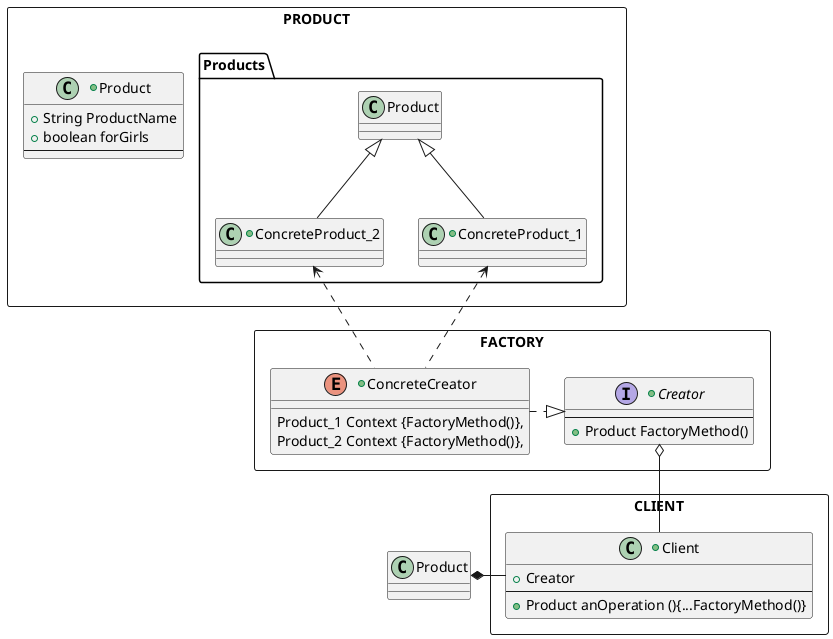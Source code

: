 @startuml

package CLIENT <<Rectangle>>{
    +class Client{
            +{field} Creator
        --
            +{method} Product anOperation (){...FactoryMethod()}
    }
}

package PRODUCT <<Rectangle>>{
    +class Product{
            +{field} String ProductName
            +{field} boolean forGirls
        --
    }
    package Products {
        +class ConcreteProduct_1 extends Product{
        }
        +class ConcreteProduct_2 extends Product{
        }
    }
}

package FACTORY <<Rectangle>>{

+interface Creator{
    --
        +{method} Product FactoryMethod()
}

+enum ConcreteCreator {
Product_1 Context {FactoryMethod()},
Product_2 Context {FactoryMethod()},
}

}

Client -up-o Creator
Product *-right- Client
ConcreteCreator ..right..|> Creator
ConcreteCreator .up.> ConcreteProduct_1
ConcreteCreator .up.> ConcreteProduct_2

@enduml